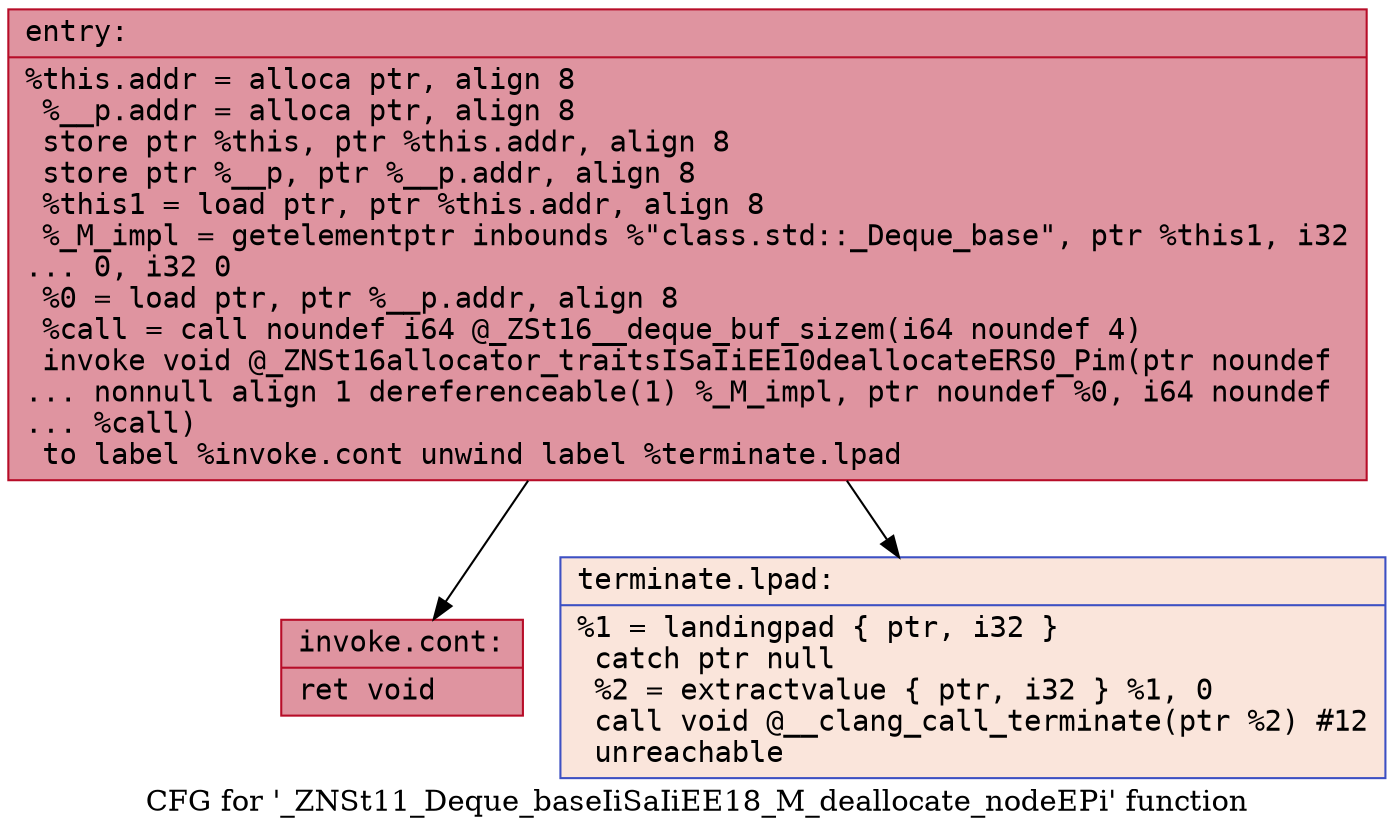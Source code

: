 digraph "CFG for '_ZNSt11_Deque_baseIiSaIiEE18_M_deallocate_nodeEPi' function" {
	label="CFG for '_ZNSt11_Deque_baseIiSaIiEE18_M_deallocate_nodeEPi' function";

	Node0x560dca0cad80 [shape=record,color="#b70d28ff", style=filled, fillcolor="#b70d2870" fontname="Courier",label="{entry:\l|  %this.addr = alloca ptr, align 8\l  %__p.addr = alloca ptr, align 8\l  store ptr %this, ptr %this.addr, align 8\l  store ptr %__p, ptr %__p.addr, align 8\l  %this1 = load ptr, ptr %this.addr, align 8\l  %_M_impl = getelementptr inbounds %\"class.std::_Deque_base\", ptr %this1, i32\l... 0, i32 0\l  %0 = load ptr, ptr %__p.addr, align 8\l  %call = call noundef i64 @_ZSt16__deque_buf_sizem(i64 noundef 4)\l  invoke void @_ZNSt16allocator_traitsISaIiEE10deallocateERS0_Pim(ptr noundef\l... nonnull align 1 dereferenceable(1) %_M_impl, ptr noundef %0, i64 noundef\l... %call)\l          to label %invoke.cont unwind label %terminate.lpad\l}"];
	Node0x560dca0cad80 -> Node0x560dca0cb370[tooltip="entry -> invoke.cont\nProbability 100.00%" ];
	Node0x560dca0cad80 -> Node0x560dca0cb3c0[tooltip="entry -> terminate.lpad\nProbability 0.00%" ];
	Node0x560dca0cb370 [shape=record,color="#b70d28ff", style=filled, fillcolor="#b70d2870" fontname="Courier",label="{invoke.cont:\l|  ret void\l}"];
	Node0x560dca0cb3c0 [shape=record,color="#3d50c3ff", style=filled, fillcolor="#f4c5ad70" fontname="Courier",label="{terminate.lpad:\l|  %1 = landingpad \{ ptr, i32 \}\l          catch ptr null\l  %2 = extractvalue \{ ptr, i32 \} %1, 0\l  call void @__clang_call_terminate(ptr %2) #12\l  unreachable\l}"];
}
